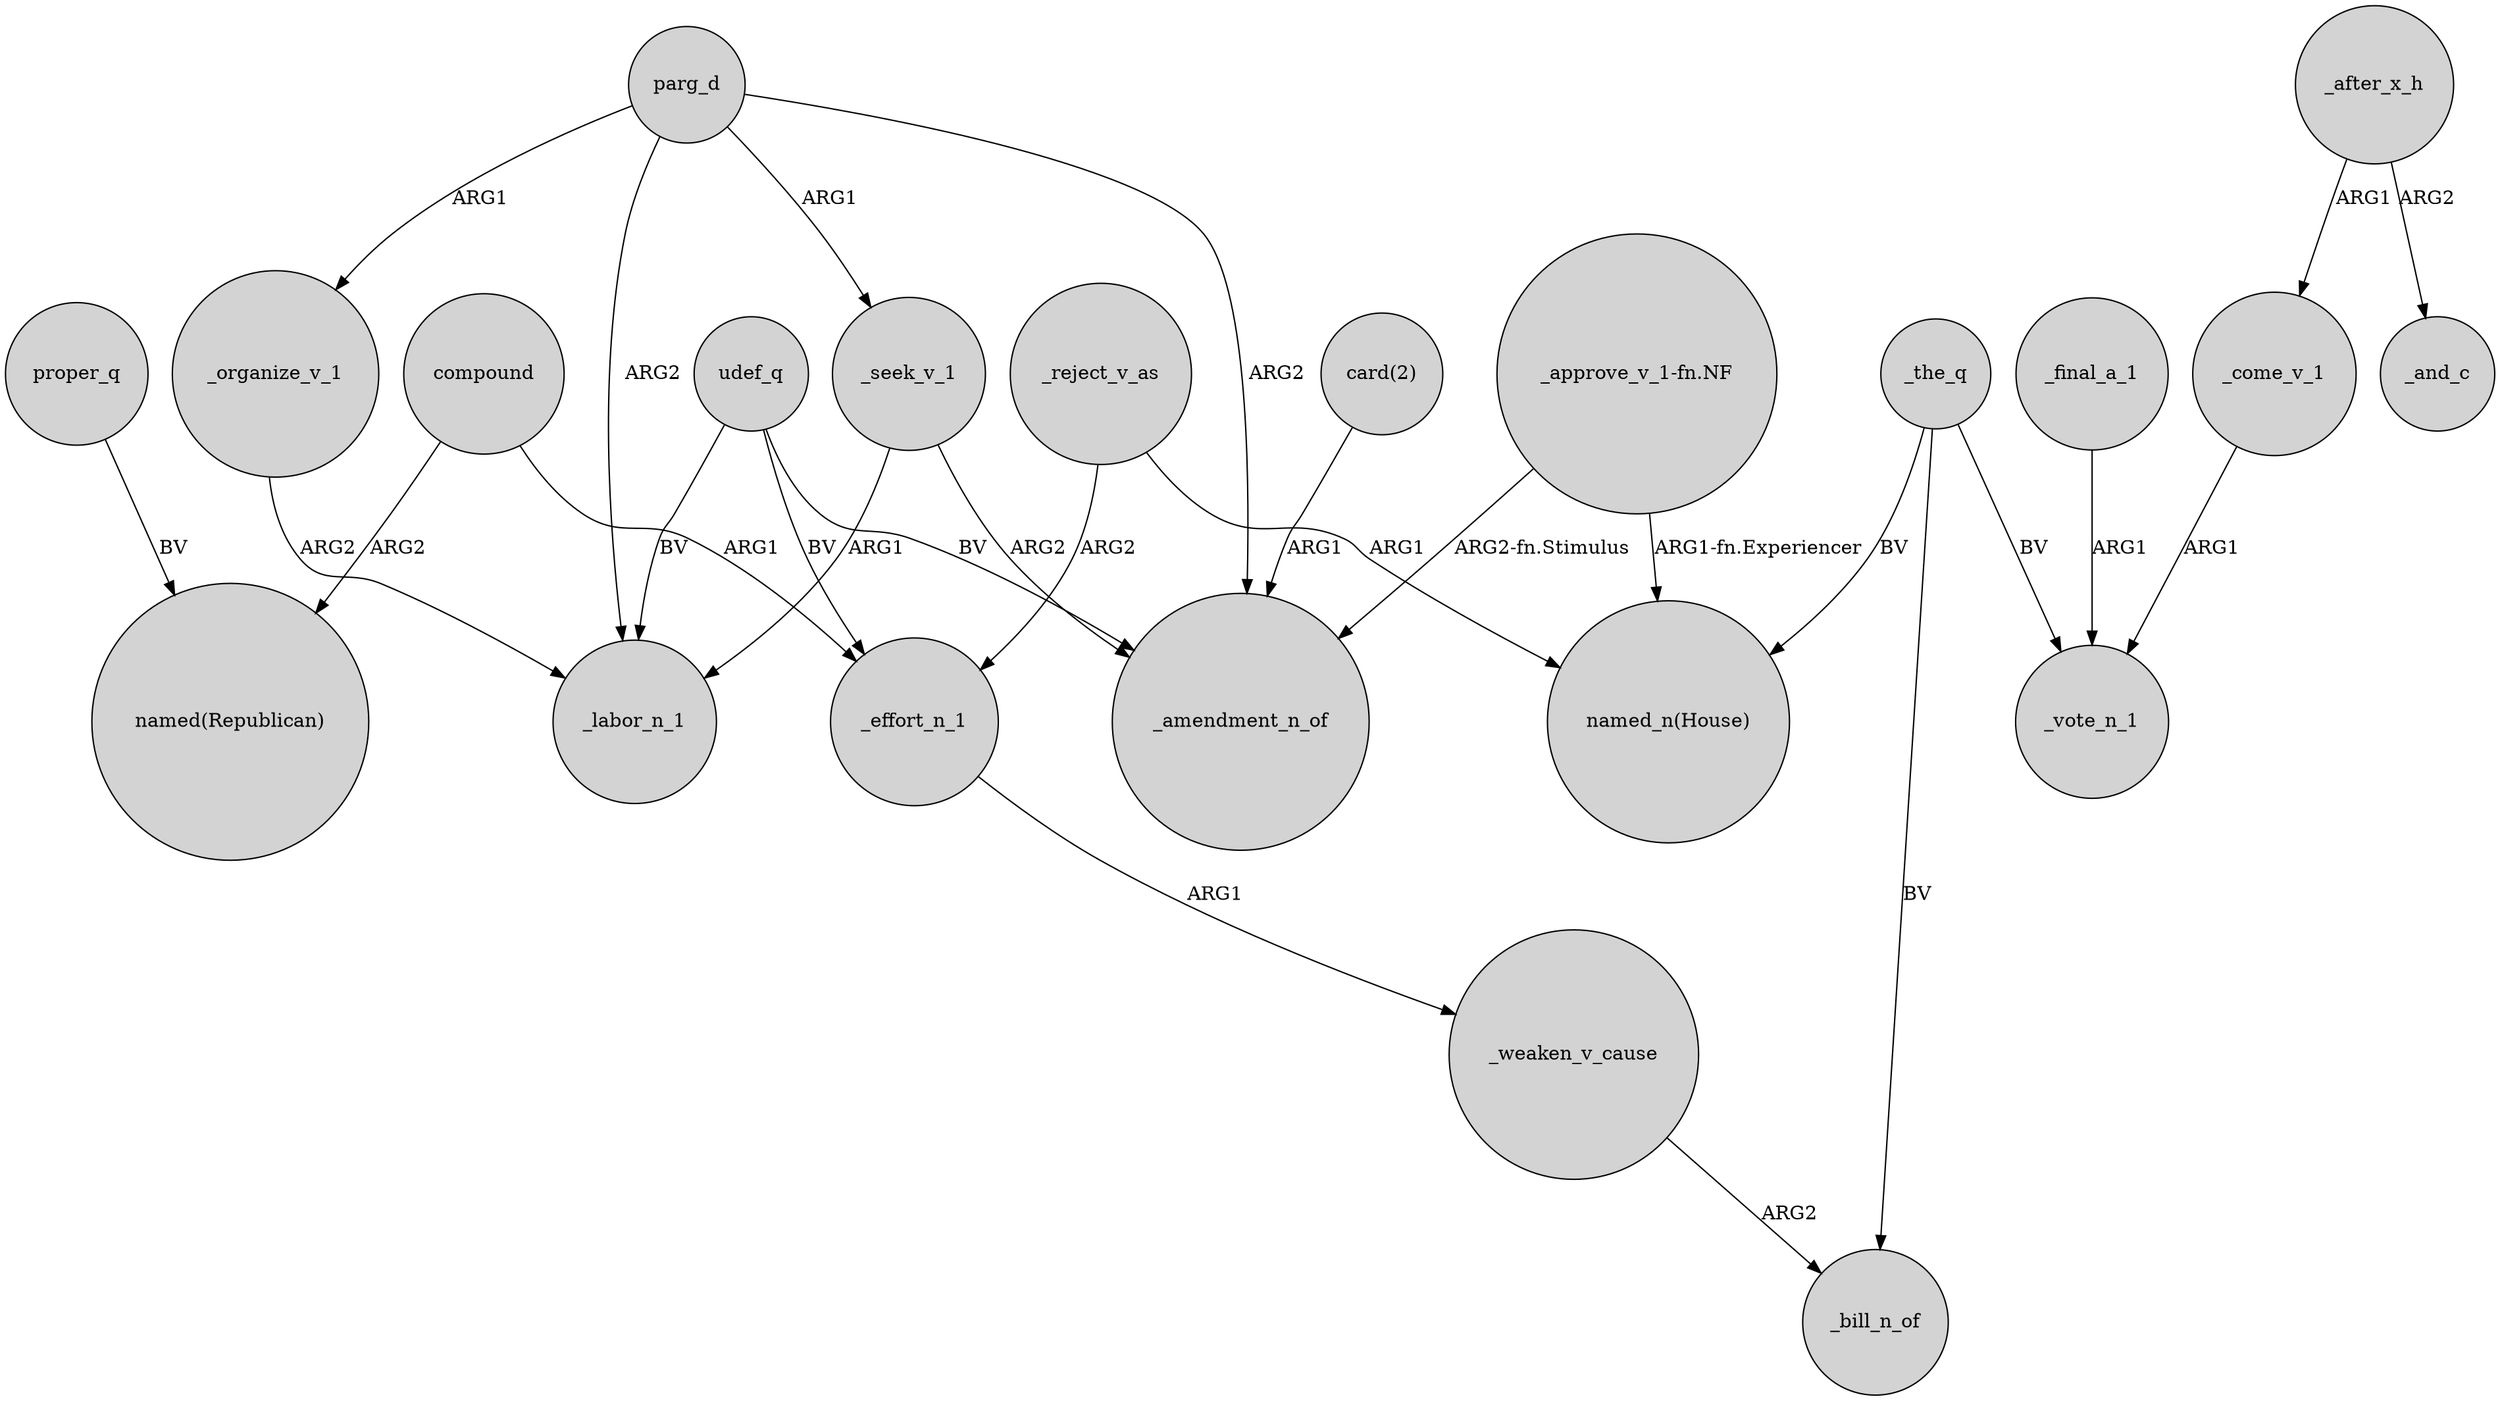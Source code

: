 digraph {
	node [shape=circle style=filled]
	_the_q -> _bill_n_of [label=BV]
	compound -> "named(Republican)" [label=ARG2]
	_final_a_1 -> _vote_n_1 [label=ARG1]
	_come_v_1 -> _vote_n_1 [label=ARG1]
	parg_d -> _amendment_n_of [label=ARG2]
	_after_x_h -> _come_v_1 [label=ARG1]
	udef_q -> _amendment_n_of [label=BV]
	_seek_v_1 -> _amendment_n_of [label=ARG2]
	_the_q -> _vote_n_1 [label=BV]
	_the_q -> "named_n(House)" [label=BV]
	"card(2)" -> _amendment_n_of [label=ARG1]
	udef_q -> _labor_n_1 [label=BV]
	_organize_v_1 -> _labor_n_1 [label=ARG2]
	proper_q -> "named(Republican)" [label=BV]
	"_approve_v_1-fn.NF" -> "named_n(House)" [label="ARG1-fn.Experiencer"]
	_reject_v_as -> "named_n(House)" [label=ARG1]
	compound -> _effort_n_1 [label=ARG1]
	_effort_n_1 -> _weaken_v_cause [label=ARG1]
	_seek_v_1 -> _labor_n_1 [label=ARG1]
	"_approve_v_1-fn.NF" -> _amendment_n_of [label="ARG2-fn.Stimulus"]
	_reject_v_as -> _effort_n_1 [label=ARG2]
	parg_d -> _seek_v_1 [label=ARG1]
	parg_d -> _organize_v_1 [label=ARG1]
	parg_d -> _labor_n_1 [label=ARG2]
	_weaken_v_cause -> _bill_n_of [label=ARG2]
	_after_x_h -> _and_c [label=ARG2]
	udef_q -> _effort_n_1 [label=BV]
}

